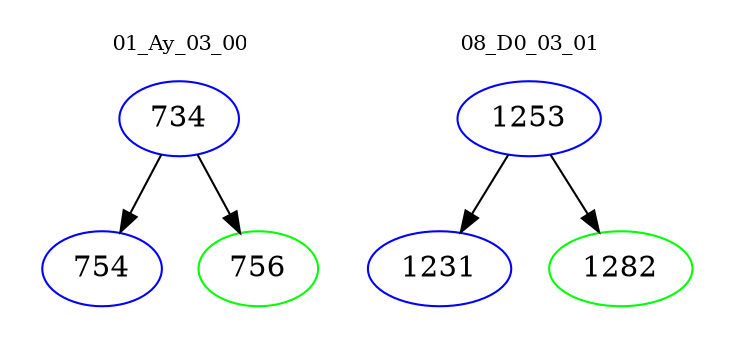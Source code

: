 digraph{
subgraph cluster_0 {
color = white
label = "01_Ay_03_00";
fontsize=10;
T0_734 [label="734", color="blue"]
T0_734 -> T0_754 [color="black"]
T0_754 [label="754", color="blue"]
T0_734 -> T0_756 [color="black"]
T0_756 [label="756", color="green"]
}
subgraph cluster_1 {
color = white
label = "08_D0_03_01";
fontsize=10;
T1_1253 [label="1253", color="blue"]
T1_1253 -> T1_1231 [color="black"]
T1_1231 [label="1231", color="blue"]
T1_1253 -> T1_1282 [color="black"]
T1_1282 [label="1282", color="green"]
}
}
